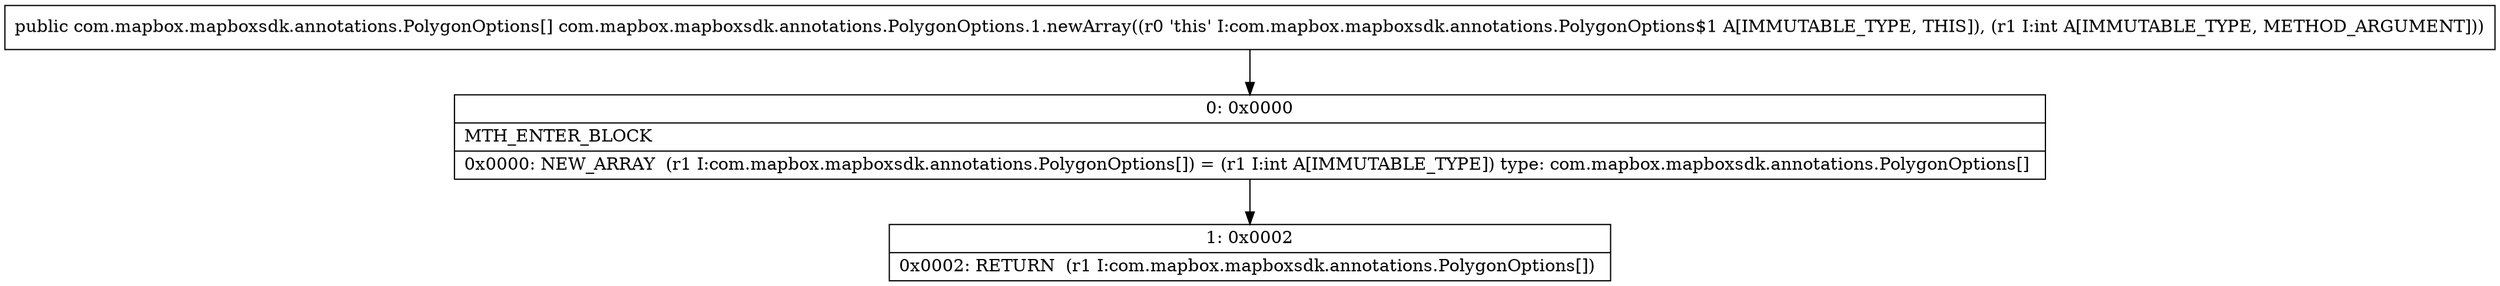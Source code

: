 digraph "CFG forcom.mapbox.mapboxsdk.annotations.PolygonOptions.1.newArray(I)[Lcom\/mapbox\/mapboxsdk\/annotations\/PolygonOptions;" {
Node_0 [shape=record,label="{0\:\ 0x0000|MTH_ENTER_BLOCK\l|0x0000: NEW_ARRAY  (r1 I:com.mapbox.mapboxsdk.annotations.PolygonOptions[]) = (r1 I:int A[IMMUTABLE_TYPE]) type: com.mapbox.mapboxsdk.annotations.PolygonOptions[] \l}"];
Node_1 [shape=record,label="{1\:\ 0x0002|0x0002: RETURN  (r1 I:com.mapbox.mapboxsdk.annotations.PolygonOptions[]) \l}"];
MethodNode[shape=record,label="{public com.mapbox.mapboxsdk.annotations.PolygonOptions[] com.mapbox.mapboxsdk.annotations.PolygonOptions.1.newArray((r0 'this' I:com.mapbox.mapboxsdk.annotations.PolygonOptions$1 A[IMMUTABLE_TYPE, THIS]), (r1 I:int A[IMMUTABLE_TYPE, METHOD_ARGUMENT])) }"];
MethodNode -> Node_0;
Node_0 -> Node_1;
}


